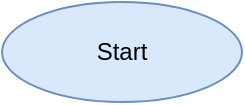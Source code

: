 <mxfile version="20.3.0">
  <diagram id="flow" name="Booking Flow">
    <mxGraphModel dx="1400" dy="900" grid="1" gridSize="10" guides="1" tooltips="1" connect="1" arrows="1" page="1" pageScale="1" pageWidth="1920" pageHeight="1080">
      <root>
        <mxCell id="0"/><mxCell id="1" parent="0"/>
        <mxCell id="start" value="Start" style="shape=ellipse;whiteSpace=wrap;html=1;fillColor=#dae8fc;strokeColor=#6c8ebf;" vertex="1" parent="1"><mxGeometry x="160" y="80" width="120" height="50" as="geometry"/></mxCell>
        <mxCell id="s1" value="Select property & dates" style="rounded=1;whiteSpace=wrap;html=1;fillColor=#fff2cc;strokeColor=#d6b656;" vertex="1" parent="1"><mxGeometry x="320" y="80" width="220" height="60" as="geometry"/></mxCell>
        <mxCell id="s2" value="Check availability" style="rounded=1;whiteSpace=wrap;html=1;fillColor=#d5e8d4;strokeColor=#82b366;" vertex="1" parent="1"><mxGeometry x="580" y="80" width="180" height="60" as="geometry"/></mxCell>
        <mxCell id="d1" value="Available?" style="shape=rhombus;whiteSpace=wrap;html=1;fillColor=#ffe6cc;strokeColor=#d79b00;" vertex="1" parent="1"><mxGeometry x="800" y="70" width="150" height="90" as="geometry"/></mxCell>
        <mxCell id="s3" value="Create PENDING booking" style="rounded=1;whiteSpace=wrap;html=1;fillColor=#d5e8d4;strokeColor=#82b366;" vertex="1" parent="1"><mxGeometry x="580" y="230" width="200" height="60" as="geometry"/></mxCell>
        <mxCell id="s4" value="Create payment intent" style="rounded=1;whiteSpace=wrap;html=1;fillColor=#d5e8d4;strokeColor=#82b366;" vertex="1" parent="1"><mxGeometry x="820" y="230" width="190" height="60" as="geometry"/></mxCell>
        <mxCell id="s5" value="Guest confirms payment" style="rounded=1;whiteSpace=wrap;html=1;fillColor=#fff2cc;strokeColor=#d6b656;" vertex="1" parent="1"><mxGeometry x="580" y="360" width="200" height="60" as="geometry"/></mxCell>
        <mxCell id="s6" value="Provider returns status" style="rounded=1;whiteSpace=wrap;html=1;fillColor=#fff2cc;strokeColor=#d6b656;" vertex="1" parent="1"><mxGeometry x="820" y="360" width="200" height="60" as="geometry"/></mxCell>
        <mxCell id="d2" value="Payment successful?" style="shape=rhombus;whiteSpace=wrap;html=1;fillColor=#ffe6cc;strokeColor=#d79b00;" vertex="1" parent="1"><mxGeometry x="580" y="480" width="180" height="90" as="geometry"/></mxCell>
        <mxCell id="s7" value="Confirm booking & lock dates" style="rounded=1;whiteSpace=wrap;html=1;fillColor=#d5e8d4;strokeColor=#82b366;" vertex="1" parent="1"><mxGeometry x="820" y="480" width="220" height="60" as="geometry"/></mxCell>
        <mxCell id="s8" value="Cancel/Expire booking" style="rounded=1;whiteSpace=wrap;html=1;fillColor=#f8cecc;strokeColor=#b85450;" vertex="1" parent="1"><mxGeometry x="360" y="480" width="200" height="60" as="geometry"/></mxCell>
        <mxCell id="s9" value="Send notifications (guest & host)" style="rounded=1;whiteSpace=wrap;html=1;fillColor=#d5e8d4;strokeColor=#82b366;" vertex="1" parent="1"><mxGeometry x="1060" y="430" width="220" height="60" as="geometry"/></mxCell>
        <mxCell id="end" value="End" style="shape=ellipse;whiteSpace=wrap;html=1;fillColor=#dae8fc;strokeColor=#6c8ebf;" vertex="1" parent="1"><mxGeometry x="1060" y="520" width="120" height="50" as="geometry"/></mxCell>

        <!-- Edges -->
        <mxCell id="e1" edge="1" source="start" target="s1" style="endArrow=block;" parent="1"><mxGeometry relative="1" as="geometry"/></mxCell>
        <mxCell id="e2" edge="1" source="s1" target="s2" style="endArrow=block;" parent="1"><mxGeometry relative="1" as="geometry"/></mxCell>
        <mxCell id="e3" edge="1" source="s2" target="d1" style="endArrow=block;" parent="1"><mxGeometry relative="1" as="geometry"/></mxCell>
        <mxCell id="e4" edge="1" source="d1" target="s3" value="Yes" style="endArrow=block;" parent="1"><mxGeometry relative="1" as="geometry"/></mxCell>
        <mxCell id="e5" edge="1" source="d1" target="end" value="No" style="endArrow=block;" parent="1"><mxGeometry relative="1" as="geometry"/></mxCell>
        <mxCell id="e6" edge="1" source="s3" target="s4" style="endArrow=block;" parent="1"><mxGeometry relative="1" as="geometry"/></mxCell>
        <mxCell id="e7" edge="1" source="s4" target="s5" style="endArrow=block;" parent="1"><mxGeometry relative="1" as="geometry"/></mxCell>
        <mxCell id="e8" edge="1" source="s5" target="s6" style="endArrow=block;" parent="1"><mxGeometry relative="1" as="geometry"/></mxCell>
        <mxCell id="e9" edge="1" source="s6" target="d2" style="endArrow=block;" parent="1"><mxGeometry relative="1" as="geometry"/></mxCell>
        <mxCell id="e10" edge="1" source="d2" target="s7" value="Yes" style="endArrow=block;" parent="1"><mxGeometry relative="1" as="geometry"/></mxCell>
        <mxCell id="e11" edge="1" source="d2" target="s8" value="No" style="endArrow=block;" parent="1"><mxGeometry relative="1" as="geometry"/></mxCell>
        <mxCell id="e12" edge="1" source="s7" target="s9" style="endArrow=block;" parent="1"><mxGeometry relative="1" as="geometry"/></mxCell>
        <mxCell id="e13" edge="1" source="s9" target="end" style="endArrow=block;" parent="1"><mxGeometry relative="1" as="geometry"/></mxCell>
      </root>
    </mxGraphModel>
  </diagram>
</mxfile>

